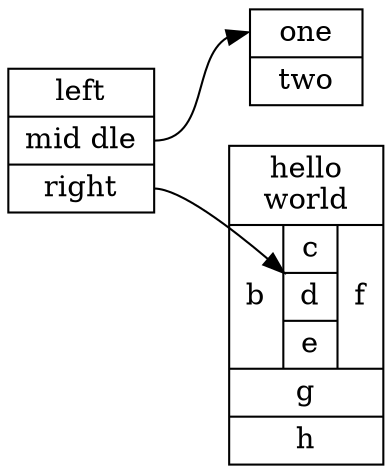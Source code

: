 digraph structs {
    rankdir=LR
    node [shape=record];
    struct1 [label="<f0> left|<f1> mid&#92; dle|<f2> right"];
    struct2 [label="<f0> one|<f1> two"];
    struct3 [label="hello&#92;nworld |{ b |{c|<here> d|e}| f}| g | h"];
    struct1:f1 -> struct2:f0;
    struct1:f2 -> struct3:here;
}